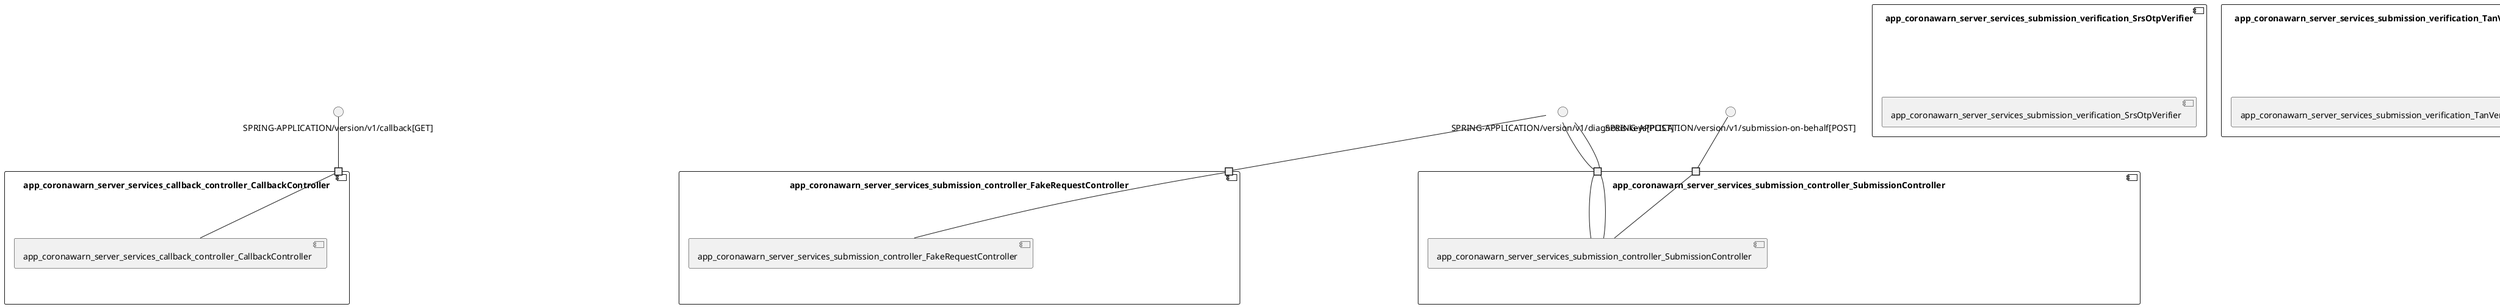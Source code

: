 @startuml
skinparam fixCircleLabelOverlapping true
skinparam componentStyle uml2
component "app_coronawarn_server_services_callback_controller_CallbackController\n\n\n\n\n\n" {
[app_coronawarn_server_services_callback_controller_CallbackController]
portin " " as app_coronawarn_server_services_callback_controller_CallbackController_requires_SPRING_APPLICATION_version_v1_callback_GET_
"app_coronawarn_server_services_callback_controller_CallbackController_requires_SPRING_APPLICATION_version_v1_callback_GET_"--[app_coronawarn_server_services_callback_controller_CallbackController]
}
interface "SPRING-APPLICATION/version/v1/callback[GET]" as interface.SPRING_APPLICATION_version_v1_callback_GET_
interface.SPRING_APPLICATION_version_v1_callback_GET_--"app_coronawarn_server_services_callback_controller_CallbackController_requires_SPRING_APPLICATION_version_v1_callback_GET_"
component "app_coronawarn_server_services_submission_controller_FakeRequestController\n\n\n\n\n\n" {
[app_coronawarn_server_services_submission_controller_FakeRequestController]
portin " " as app_coronawarn_server_services_submission_controller_FakeRequestController_requires_SPRING_APPLICATION_version_v1_diagnosis_keys_POST_
"app_coronawarn_server_services_submission_controller_FakeRequestController_requires_SPRING_APPLICATION_version_v1_diagnosis_keys_POST_"--[app_coronawarn_server_services_submission_controller_FakeRequestController]
}
interface "SPRING-APPLICATION/version/v1/diagnosis-keys[POST]" as interface.SPRING_APPLICATION_version_v1_diagnosis_keys_POST_
interface.SPRING_APPLICATION_version_v1_diagnosis_keys_POST_--"app_coronawarn_server_services_submission_controller_FakeRequestController_requires_SPRING_APPLICATION_version_v1_diagnosis_keys_POST_"
component "app_coronawarn_server_services_submission_controller_SubmissionController\n\n\n\n\n\n" {
[app_coronawarn_server_services_submission_controller_SubmissionController]
portin " " as app_coronawarn_server_services_submission_controller_SubmissionController_requires_SPRING_APPLICATION_version_v1_diagnosis_keys_POST_
portin " " as app_coronawarn_server_services_submission_controller_SubmissionController_requires_SPRING_APPLICATION_version_v1_diagnosis_keys_POST_
portin " " as app_coronawarn_server_services_submission_controller_SubmissionController_requires_SPRING_APPLICATION_version_v1_submission_on_behalf_POST_
"app_coronawarn_server_services_submission_controller_SubmissionController_requires_SPRING_APPLICATION_version_v1_submission_on_behalf_POST_"--[app_coronawarn_server_services_submission_controller_SubmissionController]
"app_coronawarn_server_services_submission_controller_SubmissionController_requires_SPRING_APPLICATION_version_v1_diagnosis_keys_POST_"--[app_coronawarn_server_services_submission_controller_SubmissionController]
"app_coronawarn_server_services_submission_controller_SubmissionController_requires_SPRING_APPLICATION_version_v1_diagnosis_keys_POST_"--[app_coronawarn_server_services_submission_controller_SubmissionController]
}
interface "SPRING-APPLICATION/version/v1/diagnosis-keys[POST]" as interface.SPRING_APPLICATION_version_v1_diagnosis_keys_POST_
interface.SPRING_APPLICATION_version_v1_diagnosis_keys_POST_--"app_coronawarn_server_services_submission_controller_SubmissionController_requires_SPRING_APPLICATION_version_v1_diagnosis_keys_POST_"
interface "SPRING-APPLICATION/version/v1/diagnosis-keys[POST]" as interface.SPRING_APPLICATION_version_v1_diagnosis_keys_POST_
interface.SPRING_APPLICATION_version_v1_diagnosis_keys_POST_--"app_coronawarn_server_services_submission_controller_SubmissionController_requires_SPRING_APPLICATION_version_v1_diagnosis_keys_POST_"
interface "SPRING-APPLICATION/version/v1/submission-on-behalf[POST]" as interface.SPRING_APPLICATION_version_v1_submission_on_behalf_POST_
interface.SPRING_APPLICATION_version_v1_submission_on_behalf_POST_--"app_coronawarn_server_services_submission_controller_SubmissionController_requires_SPRING_APPLICATION_version_v1_submission_on_behalf_POST_"
component "app_coronawarn_server_services_submission_verification_SrsOtpVerifier\n\n\n\n\n\n" {
[app_coronawarn_server_services_submission_verification_SrsOtpVerifier]
}
component "app_coronawarn_server_services_submission_verification_TanVerifier\n\n\n\n\n\n" {
[app_coronawarn_server_services_submission_verification_TanVerifier]
}

@enduml
